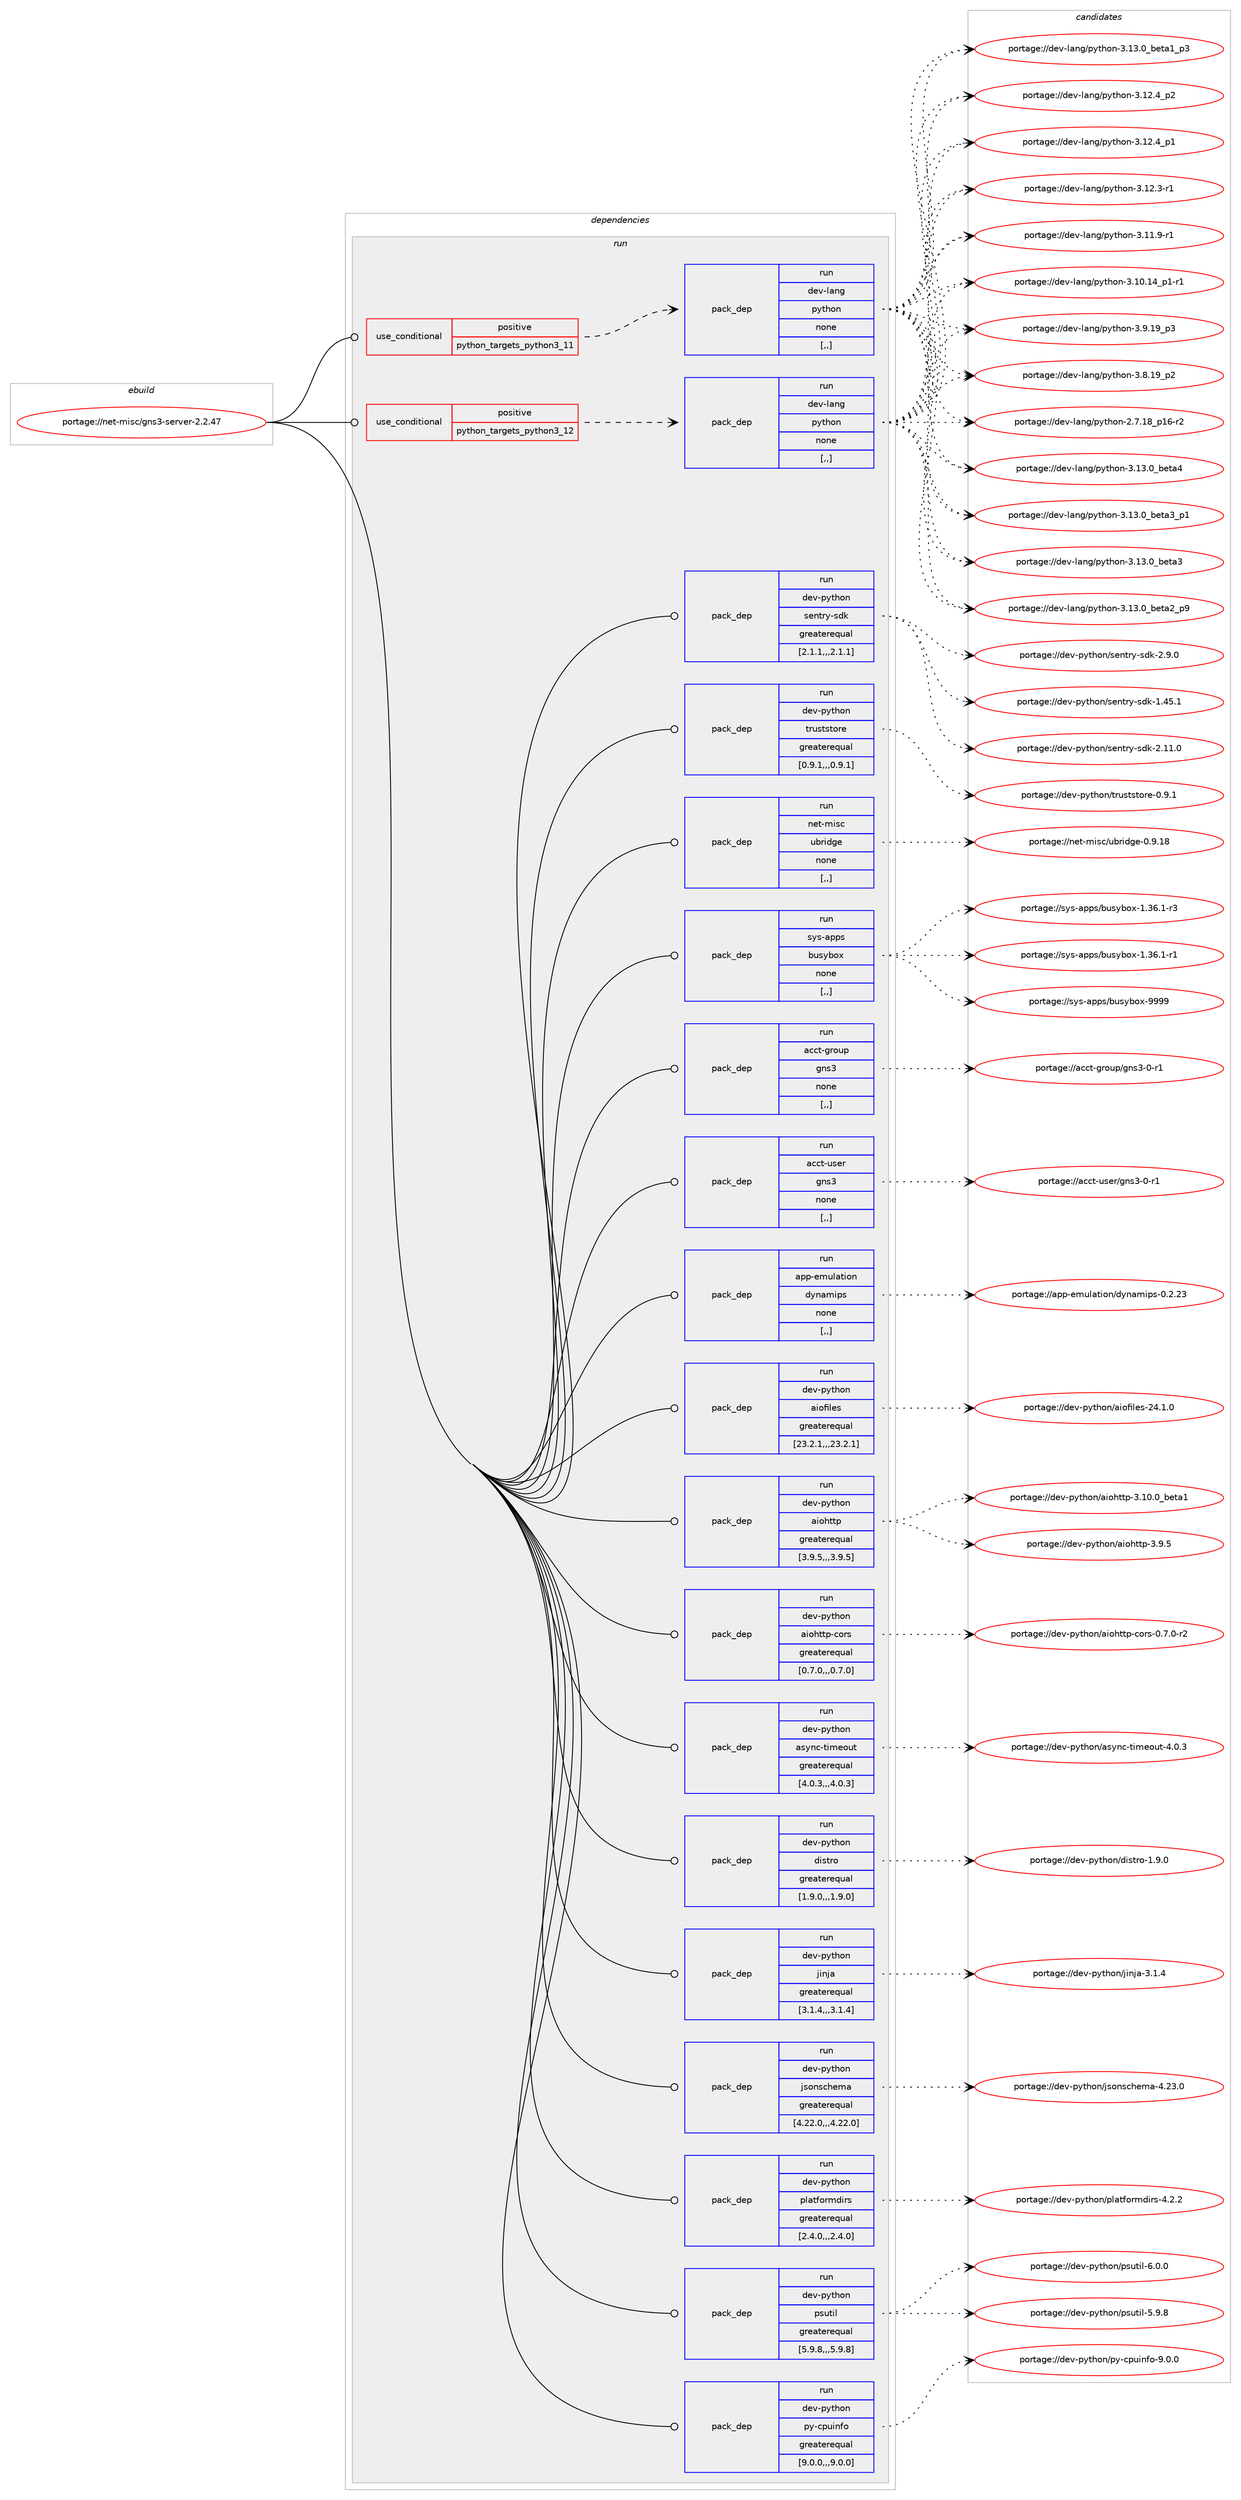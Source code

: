 digraph prolog {

# *************
# Graph options
# *************

newrank=true;
concentrate=true;
compound=true;
graph [rankdir=LR,fontname=Helvetica,fontsize=10,ranksep=1.5];#, ranksep=2.5, nodesep=0.2];
edge  [arrowhead=vee];
node  [fontname=Helvetica,fontsize=10];

# **********
# The ebuild
# **********

subgraph cluster_leftcol {
color=gray;
label=<<i>ebuild</i>>;
id [label="portage://net-misc/gns3-server-2.2.47", color=red, width=4, href="../net-misc/gns3-server-2.2.47.svg"];
}

# ****************
# The dependencies
# ****************

subgraph cluster_midcol {
color=gray;
label=<<i>dependencies</i>>;
subgraph cluster_compile {
fillcolor="#eeeeee";
style=filled;
label=<<i>compile</i>>;
}
subgraph cluster_compileandrun {
fillcolor="#eeeeee";
style=filled;
label=<<i>compile and run</i>>;
}
subgraph cluster_run {
fillcolor="#eeeeee";
style=filled;
label=<<i>run</i>>;
subgraph cond97551 {
dependency370676 [label=<<TABLE BORDER="0" CELLBORDER="1" CELLSPACING="0" CELLPADDING="4"><TR><TD ROWSPAN="3" CELLPADDING="10">use_conditional</TD></TR><TR><TD>positive</TD></TR><TR><TD>python_targets_python3_11</TD></TR></TABLE>>, shape=none, color=red];
subgraph pack270465 {
dependency370677 [label=<<TABLE BORDER="0" CELLBORDER="1" CELLSPACING="0" CELLPADDING="4" WIDTH="220"><TR><TD ROWSPAN="6" CELLPADDING="30">pack_dep</TD></TR><TR><TD WIDTH="110">run</TD></TR><TR><TD>dev-lang</TD></TR><TR><TD>python</TD></TR><TR><TD>none</TD></TR><TR><TD>[,,]</TD></TR></TABLE>>, shape=none, color=blue];
}
dependency370676:e -> dependency370677:w [weight=20,style="dashed",arrowhead="vee"];
}
id:e -> dependency370676:w [weight=20,style="solid",arrowhead="odot"];
subgraph cond97552 {
dependency370678 [label=<<TABLE BORDER="0" CELLBORDER="1" CELLSPACING="0" CELLPADDING="4"><TR><TD ROWSPAN="3" CELLPADDING="10">use_conditional</TD></TR><TR><TD>positive</TD></TR><TR><TD>python_targets_python3_12</TD></TR></TABLE>>, shape=none, color=red];
subgraph pack270466 {
dependency370679 [label=<<TABLE BORDER="0" CELLBORDER="1" CELLSPACING="0" CELLPADDING="4" WIDTH="220"><TR><TD ROWSPAN="6" CELLPADDING="30">pack_dep</TD></TR><TR><TD WIDTH="110">run</TD></TR><TR><TD>dev-lang</TD></TR><TR><TD>python</TD></TR><TR><TD>none</TD></TR><TR><TD>[,,]</TD></TR></TABLE>>, shape=none, color=blue];
}
dependency370678:e -> dependency370679:w [weight=20,style="dashed",arrowhead="vee"];
}
id:e -> dependency370678:w [weight=20,style="solid",arrowhead="odot"];
subgraph pack270467 {
dependency370680 [label=<<TABLE BORDER="0" CELLBORDER="1" CELLSPACING="0" CELLPADDING="4" WIDTH="220"><TR><TD ROWSPAN="6" CELLPADDING="30">pack_dep</TD></TR><TR><TD WIDTH="110">run</TD></TR><TR><TD>acct-group</TD></TR><TR><TD>gns3</TD></TR><TR><TD>none</TD></TR><TR><TD>[,,]</TD></TR></TABLE>>, shape=none, color=blue];
}
id:e -> dependency370680:w [weight=20,style="solid",arrowhead="odot"];
subgraph pack270468 {
dependency370681 [label=<<TABLE BORDER="0" CELLBORDER="1" CELLSPACING="0" CELLPADDING="4" WIDTH="220"><TR><TD ROWSPAN="6" CELLPADDING="30">pack_dep</TD></TR><TR><TD WIDTH="110">run</TD></TR><TR><TD>acct-user</TD></TR><TR><TD>gns3</TD></TR><TR><TD>none</TD></TR><TR><TD>[,,]</TD></TR></TABLE>>, shape=none, color=blue];
}
id:e -> dependency370681:w [weight=20,style="solid",arrowhead="odot"];
subgraph pack270469 {
dependency370682 [label=<<TABLE BORDER="0" CELLBORDER="1" CELLSPACING="0" CELLPADDING="4" WIDTH="220"><TR><TD ROWSPAN="6" CELLPADDING="30">pack_dep</TD></TR><TR><TD WIDTH="110">run</TD></TR><TR><TD>app-emulation</TD></TR><TR><TD>dynamips</TD></TR><TR><TD>none</TD></TR><TR><TD>[,,]</TD></TR></TABLE>>, shape=none, color=blue];
}
id:e -> dependency370682:w [weight=20,style="solid",arrowhead="odot"];
subgraph pack270470 {
dependency370683 [label=<<TABLE BORDER="0" CELLBORDER="1" CELLSPACING="0" CELLPADDING="4" WIDTH="220"><TR><TD ROWSPAN="6" CELLPADDING="30">pack_dep</TD></TR><TR><TD WIDTH="110">run</TD></TR><TR><TD>dev-python</TD></TR><TR><TD>aiofiles</TD></TR><TR><TD>greaterequal</TD></TR><TR><TD>[23.2.1,,,23.2.1]</TD></TR></TABLE>>, shape=none, color=blue];
}
id:e -> dependency370683:w [weight=20,style="solid",arrowhead="odot"];
subgraph pack270471 {
dependency370684 [label=<<TABLE BORDER="0" CELLBORDER="1" CELLSPACING="0" CELLPADDING="4" WIDTH="220"><TR><TD ROWSPAN="6" CELLPADDING="30">pack_dep</TD></TR><TR><TD WIDTH="110">run</TD></TR><TR><TD>dev-python</TD></TR><TR><TD>aiohttp</TD></TR><TR><TD>greaterequal</TD></TR><TR><TD>[3.9.5,,,3.9.5]</TD></TR></TABLE>>, shape=none, color=blue];
}
id:e -> dependency370684:w [weight=20,style="solid",arrowhead="odot"];
subgraph pack270472 {
dependency370685 [label=<<TABLE BORDER="0" CELLBORDER="1" CELLSPACING="0" CELLPADDING="4" WIDTH="220"><TR><TD ROWSPAN="6" CELLPADDING="30">pack_dep</TD></TR><TR><TD WIDTH="110">run</TD></TR><TR><TD>dev-python</TD></TR><TR><TD>aiohttp-cors</TD></TR><TR><TD>greaterequal</TD></TR><TR><TD>[0.7.0,,,0.7.0]</TD></TR></TABLE>>, shape=none, color=blue];
}
id:e -> dependency370685:w [weight=20,style="solid",arrowhead="odot"];
subgraph pack270473 {
dependency370686 [label=<<TABLE BORDER="0" CELLBORDER="1" CELLSPACING="0" CELLPADDING="4" WIDTH="220"><TR><TD ROWSPAN="6" CELLPADDING="30">pack_dep</TD></TR><TR><TD WIDTH="110">run</TD></TR><TR><TD>dev-python</TD></TR><TR><TD>async-timeout</TD></TR><TR><TD>greaterequal</TD></TR><TR><TD>[4.0.3,,,4.0.3]</TD></TR></TABLE>>, shape=none, color=blue];
}
id:e -> dependency370686:w [weight=20,style="solid",arrowhead="odot"];
subgraph pack270474 {
dependency370687 [label=<<TABLE BORDER="0" CELLBORDER="1" CELLSPACING="0" CELLPADDING="4" WIDTH="220"><TR><TD ROWSPAN="6" CELLPADDING="30">pack_dep</TD></TR><TR><TD WIDTH="110">run</TD></TR><TR><TD>dev-python</TD></TR><TR><TD>distro</TD></TR><TR><TD>greaterequal</TD></TR><TR><TD>[1.9.0,,,1.9.0]</TD></TR></TABLE>>, shape=none, color=blue];
}
id:e -> dependency370687:w [weight=20,style="solid",arrowhead="odot"];
subgraph pack270475 {
dependency370688 [label=<<TABLE BORDER="0" CELLBORDER="1" CELLSPACING="0" CELLPADDING="4" WIDTH="220"><TR><TD ROWSPAN="6" CELLPADDING="30">pack_dep</TD></TR><TR><TD WIDTH="110">run</TD></TR><TR><TD>dev-python</TD></TR><TR><TD>jinja</TD></TR><TR><TD>greaterequal</TD></TR><TR><TD>[3.1.4,,,3.1.4]</TD></TR></TABLE>>, shape=none, color=blue];
}
id:e -> dependency370688:w [weight=20,style="solid",arrowhead="odot"];
subgraph pack270476 {
dependency370689 [label=<<TABLE BORDER="0" CELLBORDER="1" CELLSPACING="0" CELLPADDING="4" WIDTH="220"><TR><TD ROWSPAN="6" CELLPADDING="30">pack_dep</TD></TR><TR><TD WIDTH="110">run</TD></TR><TR><TD>dev-python</TD></TR><TR><TD>jsonschema</TD></TR><TR><TD>greaterequal</TD></TR><TR><TD>[4.22.0,,,4.22.0]</TD></TR></TABLE>>, shape=none, color=blue];
}
id:e -> dependency370689:w [weight=20,style="solid",arrowhead="odot"];
subgraph pack270477 {
dependency370690 [label=<<TABLE BORDER="0" CELLBORDER="1" CELLSPACING="0" CELLPADDING="4" WIDTH="220"><TR><TD ROWSPAN="6" CELLPADDING="30">pack_dep</TD></TR><TR><TD WIDTH="110">run</TD></TR><TR><TD>dev-python</TD></TR><TR><TD>platformdirs</TD></TR><TR><TD>greaterequal</TD></TR><TR><TD>[2.4.0,,,2.4.0]</TD></TR></TABLE>>, shape=none, color=blue];
}
id:e -> dependency370690:w [weight=20,style="solid",arrowhead="odot"];
subgraph pack270478 {
dependency370691 [label=<<TABLE BORDER="0" CELLBORDER="1" CELLSPACING="0" CELLPADDING="4" WIDTH="220"><TR><TD ROWSPAN="6" CELLPADDING="30">pack_dep</TD></TR><TR><TD WIDTH="110">run</TD></TR><TR><TD>dev-python</TD></TR><TR><TD>psutil</TD></TR><TR><TD>greaterequal</TD></TR><TR><TD>[5.9.8,,,5.9.8]</TD></TR></TABLE>>, shape=none, color=blue];
}
id:e -> dependency370691:w [weight=20,style="solid",arrowhead="odot"];
subgraph pack270479 {
dependency370692 [label=<<TABLE BORDER="0" CELLBORDER="1" CELLSPACING="0" CELLPADDING="4" WIDTH="220"><TR><TD ROWSPAN="6" CELLPADDING="30">pack_dep</TD></TR><TR><TD WIDTH="110">run</TD></TR><TR><TD>dev-python</TD></TR><TR><TD>py-cpuinfo</TD></TR><TR><TD>greaterequal</TD></TR><TR><TD>[9.0.0,,,9.0.0]</TD></TR></TABLE>>, shape=none, color=blue];
}
id:e -> dependency370692:w [weight=20,style="solid",arrowhead="odot"];
subgraph pack270480 {
dependency370693 [label=<<TABLE BORDER="0" CELLBORDER="1" CELLSPACING="0" CELLPADDING="4" WIDTH="220"><TR><TD ROWSPAN="6" CELLPADDING="30">pack_dep</TD></TR><TR><TD WIDTH="110">run</TD></TR><TR><TD>dev-python</TD></TR><TR><TD>sentry-sdk</TD></TR><TR><TD>greaterequal</TD></TR><TR><TD>[2.1.1,,,2.1.1]</TD></TR></TABLE>>, shape=none, color=blue];
}
id:e -> dependency370693:w [weight=20,style="solid",arrowhead="odot"];
subgraph pack270481 {
dependency370694 [label=<<TABLE BORDER="0" CELLBORDER="1" CELLSPACING="0" CELLPADDING="4" WIDTH="220"><TR><TD ROWSPAN="6" CELLPADDING="30">pack_dep</TD></TR><TR><TD WIDTH="110">run</TD></TR><TR><TD>dev-python</TD></TR><TR><TD>truststore</TD></TR><TR><TD>greaterequal</TD></TR><TR><TD>[0.9.1,,,0.9.1]</TD></TR></TABLE>>, shape=none, color=blue];
}
id:e -> dependency370694:w [weight=20,style="solid",arrowhead="odot"];
subgraph pack270482 {
dependency370695 [label=<<TABLE BORDER="0" CELLBORDER="1" CELLSPACING="0" CELLPADDING="4" WIDTH="220"><TR><TD ROWSPAN="6" CELLPADDING="30">pack_dep</TD></TR><TR><TD WIDTH="110">run</TD></TR><TR><TD>net-misc</TD></TR><TR><TD>ubridge</TD></TR><TR><TD>none</TD></TR><TR><TD>[,,]</TD></TR></TABLE>>, shape=none, color=blue];
}
id:e -> dependency370695:w [weight=20,style="solid",arrowhead="odot"];
subgraph pack270483 {
dependency370696 [label=<<TABLE BORDER="0" CELLBORDER="1" CELLSPACING="0" CELLPADDING="4" WIDTH="220"><TR><TD ROWSPAN="6" CELLPADDING="30">pack_dep</TD></TR><TR><TD WIDTH="110">run</TD></TR><TR><TD>sys-apps</TD></TR><TR><TD>busybox</TD></TR><TR><TD>none</TD></TR><TR><TD>[,,]</TD></TR></TABLE>>, shape=none, color=blue];
}
id:e -> dependency370696:w [weight=20,style="solid",arrowhead="odot"];
}
}

# **************
# The candidates
# **************

subgraph cluster_choices {
rank=same;
color=gray;
label=<<i>candidates</i>>;

subgraph choice270465 {
color=black;
nodesep=1;
choice1001011184510897110103471121211161041111104551464951464895981011169752 [label="portage://dev-lang/python-3.13.0_beta4", color=red, width=4,href="../dev-lang/python-3.13.0_beta4.svg"];
choice10010111845108971101034711212111610411111045514649514648959810111697519511249 [label="portage://dev-lang/python-3.13.0_beta3_p1", color=red, width=4,href="../dev-lang/python-3.13.0_beta3_p1.svg"];
choice1001011184510897110103471121211161041111104551464951464895981011169751 [label="portage://dev-lang/python-3.13.0_beta3", color=red, width=4,href="../dev-lang/python-3.13.0_beta3.svg"];
choice10010111845108971101034711212111610411111045514649514648959810111697509511257 [label="portage://dev-lang/python-3.13.0_beta2_p9", color=red, width=4,href="../dev-lang/python-3.13.0_beta2_p9.svg"];
choice10010111845108971101034711212111610411111045514649514648959810111697499511251 [label="portage://dev-lang/python-3.13.0_beta1_p3", color=red, width=4,href="../dev-lang/python-3.13.0_beta1_p3.svg"];
choice100101118451089711010347112121116104111110455146495046529511250 [label="portage://dev-lang/python-3.12.4_p2", color=red, width=4,href="../dev-lang/python-3.12.4_p2.svg"];
choice100101118451089711010347112121116104111110455146495046529511249 [label="portage://dev-lang/python-3.12.4_p1", color=red, width=4,href="../dev-lang/python-3.12.4_p1.svg"];
choice100101118451089711010347112121116104111110455146495046514511449 [label="portage://dev-lang/python-3.12.3-r1", color=red, width=4,href="../dev-lang/python-3.12.3-r1.svg"];
choice100101118451089711010347112121116104111110455146494946574511449 [label="portage://dev-lang/python-3.11.9-r1", color=red, width=4,href="../dev-lang/python-3.11.9-r1.svg"];
choice100101118451089711010347112121116104111110455146494846495295112494511449 [label="portage://dev-lang/python-3.10.14_p1-r1", color=red, width=4,href="../dev-lang/python-3.10.14_p1-r1.svg"];
choice100101118451089711010347112121116104111110455146574649579511251 [label="portage://dev-lang/python-3.9.19_p3", color=red, width=4,href="../dev-lang/python-3.9.19_p3.svg"];
choice100101118451089711010347112121116104111110455146564649579511250 [label="portage://dev-lang/python-3.8.19_p2", color=red, width=4,href="../dev-lang/python-3.8.19_p2.svg"];
choice100101118451089711010347112121116104111110455046554649569511249544511450 [label="portage://dev-lang/python-2.7.18_p16-r2", color=red, width=4,href="../dev-lang/python-2.7.18_p16-r2.svg"];
dependency370677:e -> choice1001011184510897110103471121211161041111104551464951464895981011169752:w [style=dotted,weight="100"];
dependency370677:e -> choice10010111845108971101034711212111610411111045514649514648959810111697519511249:w [style=dotted,weight="100"];
dependency370677:e -> choice1001011184510897110103471121211161041111104551464951464895981011169751:w [style=dotted,weight="100"];
dependency370677:e -> choice10010111845108971101034711212111610411111045514649514648959810111697509511257:w [style=dotted,weight="100"];
dependency370677:e -> choice10010111845108971101034711212111610411111045514649514648959810111697499511251:w [style=dotted,weight="100"];
dependency370677:e -> choice100101118451089711010347112121116104111110455146495046529511250:w [style=dotted,weight="100"];
dependency370677:e -> choice100101118451089711010347112121116104111110455146495046529511249:w [style=dotted,weight="100"];
dependency370677:e -> choice100101118451089711010347112121116104111110455146495046514511449:w [style=dotted,weight="100"];
dependency370677:e -> choice100101118451089711010347112121116104111110455146494946574511449:w [style=dotted,weight="100"];
dependency370677:e -> choice100101118451089711010347112121116104111110455146494846495295112494511449:w [style=dotted,weight="100"];
dependency370677:e -> choice100101118451089711010347112121116104111110455146574649579511251:w [style=dotted,weight="100"];
dependency370677:e -> choice100101118451089711010347112121116104111110455146564649579511250:w [style=dotted,weight="100"];
dependency370677:e -> choice100101118451089711010347112121116104111110455046554649569511249544511450:w [style=dotted,weight="100"];
}
subgraph choice270466 {
color=black;
nodesep=1;
choice1001011184510897110103471121211161041111104551464951464895981011169752 [label="portage://dev-lang/python-3.13.0_beta4", color=red, width=4,href="../dev-lang/python-3.13.0_beta4.svg"];
choice10010111845108971101034711212111610411111045514649514648959810111697519511249 [label="portage://dev-lang/python-3.13.0_beta3_p1", color=red, width=4,href="../dev-lang/python-3.13.0_beta3_p1.svg"];
choice1001011184510897110103471121211161041111104551464951464895981011169751 [label="portage://dev-lang/python-3.13.0_beta3", color=red, width=4,href="../dev-lang/python-3.13.0_beta3.svg"];
choice10010111845108971101034711212111610411111045514649514648959810111697509511257 [label="portage://dev-lang/python-3.13.0_beta2_p9", color=red, width=4,href="../dev-lang/python-3.13.0_beta2_p9.svg"];
choice10010111845108971101034711212111610411111045514649514648959810111697499511251 [label="portage://dev-lang/python-3.13.0_beta1_p3", color=red, width=4,href="../dev-lang/python-3.13.0_beta1_p3.svg"];
choice100101118451089711010347112121116104111110455146495046529511250 [label="portage://dev-lang/python-3.12.4_p2", color=red, width=4,href="../dev-lang/python-3.12.4_p2.svg"];
choice100101118451089711010347112121116104111110455146495046529511249 [label="portage://dev-lang/python-3.12.4_p1", color=red, width=4,href="../dev-lang/python-3.12.4_p1.svg"];
choice100101118451089711010347112121116104111110455146495046514511449 [label="portage://dev-lang/python-3.12.3-r1", color=red, width=4,href="../dev-lang/python-3.12.3-r1.svg"];
choice100101118451089711010347112121116104111110455146494946574511449 [label="portage://dev-lang/python-3.11.9-r1", color=red, width=4,href="../dev-lang/python-3.11.9-r1.svg"];
choice100101118451089711010347112121116104111110455146494846495295112494511449 [label="portage://dev-lang/python-3.10.14_p1-r1", color=red, width=4,href="../dev-lang/python-3.10.14_p1-r1.svg"];
choice100101118451089711010347112121116104111110455146574649579511251 [label="portage://dev-lang/python-3.9.19_p3", color=red, width=4,href="../dev-lang/python-3.9.19_p3.svg"];
choice100101118451089711010347112121116104111110455146564649579511250 [label="portage://dev-lang/python-3.8.19_p2", color=red, width=4,href="../dev-lang/python-3.8.19_p2.svg"];
choice100101118451089711010347112121116104111110455046554649569511249544511450 [label="portage://dev-lang/python-2.7.18_p16-r2", color=red, width=4,href="../dev-lang/python-2.7.18_p16-r2.svg"];
dependency370679:e -> choice1001011184510897110103471121211161041111104551464951464895981011169752:w [style=dotted,weight="100"];
dependency370679:e -> choice10010111845108971101034711212111610411111045514649514648959810111697519511249:w [style=dotted,weight="100"];
dependency370679:e -> choice1001011184510897110103471121211161041111104551464951464895981011169751:w [style=dotted,weight="100"];
dependency370679:e -> choice10010111845108971101034711212111610411111045514649514648959810111697509511257:w [style=dotted,weight="100"];
dependency370679:e -> choice10010111845108971101034711212111610411111045514649514648959810111697499511251:w [style=dotted,weight="100"];
dependency370679:e -> choice100101118451089711010347112121116104111110455146495046529511250:w [style=dotted,weight="100"];
dependency370679:e -> choice100101118451089711010347112121116104111110455146495046529511249:w [style=dotted,weight="100"];
dependency370679:e -> choice100101118451089711010347112121116104111110455146495046514511449:w [style=dotted,weight="100"];
dependency370679:e -> choice100101118451089711010347112121116104111110455146494946574511449:w [style=dotted,weight="100"];
dependency370679:e -> choice100101118451089711010347112121116104111110455146494846495295112494511449:w [style=dotted,weight="100"];
dependency370679:e -> choice100101118451089711010347112121116104111110455146574649579511251:w [style=dotted,weight="100"];
dependency370679:e -> choice100101118451089711010347112121116104111110455146564649579511250:w [style=dotted,weight="100"];
dependency370679:e -> choice100101118451089711010347112121116104111110455046554649569511249544511450:w [style=dotted,weight="100"];
}
subgraph choice270467 {
color=black;
nodesep=1;
choice97999911645103114111117112471031101155145484511449 [label="portage://acct-group/gns3-0-r1", color=red, width=4,href="../acct-group/gns3-0-r1.svg"];
dependency370680:e -> choice97999911645103114111117112471031101155145484511449:w [style=dotted,weight="100"];
}
subgraph choice270468 {
color=black;
nodesep=1;
choice97999911645117115101114471031101155145484511449 [label="portage://acct-user/gns3-0-r1", color=red, width=4,href="../acct-user/gns3-0-r1.svg"];
dependency370681:e -> choice97999911645117115101114471031101155145484511449:w [style=dotted,weight="100"];
}
subgraph choice270469 {
color=black;
nodesep=1;
choice971121124510110911710897116105111110471001211109710910511211545484650465051 [label="portage://app-emulation/dynamips-0.2.23", color=red, width=4,href="../app-emulation/dynamips-0.2.23.svg"];
dependency370682:e -> choice971121124510110911710897116105111110471001211109710910511211545484650465051:w [style=dotted,weight="100"];
}
subgraph choice270470 {
color=black;
nodesep=1;
choice10010111845112121116104111110479710511110210510810111545505246494648 [label="portage://dev-python/aiofiles-24.1.0", color=red, width=4,href="../dev-python/aiofiles-24.1.0.svg"];
dependency370683:e -> choice10010111845112121116104111110479710511110210510810111545505246494648:w [style=dotted,weight="100"];
}
subgraph choice270471 {
color=black;
nodesep=1;
choice1001011184511212111610411111047971051111041161161124551464948464895981011169749 [label="portage://dev-python/aiohttp-3.10.0_beta1", color=red, width=4,href="../dev-python/aiohttp-3.10.0_beta1.svg"];
choice100101118451121211161041111104797105111104116116112455146574653 [label="portage://dev-python/aiohttp-3.9.5", color=red, width=4,href="../dev-python/aiohttp-3.9.5.svg"];
dependency370684:e -> choice1001011184511212111610411111047971051111041161161124551464948464895981011169749:w [style=dotted,weight="100"];
dependency370684:e -> choice100101118451121211161041111104797105111104116116112455146574653:w [style=dotted,weight="100"];
}
subgraph choice270472 {
color=black;
nodesep=1;
choice10010111845112121116104111110479710511110411611611245991111141154548465546484511450 [label="portage://dev-python/aiohttp-cors-0.7.0-r2", color=red, width=4,href="../dev-python/aiohttp-cors-0.7.0-r2.svg"];
dependency370685:e -> choice10010111845112121116104111110479710511110411611611245991111141154548465546484511450:w [style=dotted,weight="100"];
}
subgraph choice270473 {
color=black;
nodesep=1;
choice1001011184511212111610411111047971151211109945116105109101111117116455246484651 [label="portage://dev-python/async-timeout-4.0.3", color=red, width=4,href="../dev-python/async-timeout-4.0.3.svg"];
dependency370686:e -> choice1001011184511212111610411111047971151211109945116105109101111117116455246484651:w [style=dotted,weight="100"];
}
subgraph choice270474 {
color=black;
nodesep=1;
choice1001011184511212111610411111047100105115116114111454946574648 [label="portage://dev-python/distro-1.9.0", color=red, width=4,href="../dev-python/distro-1.9.0.svg"];
dependency370687:e -> choice1001011184511212111610411111047100105115116114111454946574648:w [style=dotted,weight="100"];
}
subgraph choice270475 {
color=black;
nodesep=1;
choice100101118451121211161041111104710610511010697455146494652 [label="portage://dev-python/jinja-3.1.4", color=red, width=4,href="../dev-python/jinja-3.1.4.svg"];
dependency370688:e -> choice100101118451121211161041111104710610511010697455146494652:w [style=dotted,weight="100"];
}
subgraph choice270476 {
color=black;
nodesep=1;
choice1001011184511212111610411111047106115111110115991041011099745524650514648 [label="portage://dev-python/jsonschema-4.23.0", color=red, width=4,href="../dev-python/jsonschema-4.23.0.svg"];
dependency370689:e -> choice1001011184511212111610411111047106115111110115991041011099745524650514648:w [style=dotted,weight="100"];
}
subgraph choice270477 {
color=black;
nodesep=1;
choice100101118451121211161041111104711210897116102111114109100105114115455246504650 [label="portage://dev-python/platformdirs-4.2.2", color=red, width=4,href="../dev-python/platformdirs-4.2.2.svg"];
dependency370690:e -> choice100101118451121211161041111104711210897116102111114109100105114115455246504650:w [style=dotted,weight="100"];
}
subgraph choice270478 {
color=black;
nodesep=1;
choice1001011184511212111610411111047112115117116105108455446484648 [label="portage://dev-python/psutil-6.0.0", color=red, width=4,href="../dev-python/psutil-6.0.0.svg"];
choice1001011184511212111610411111047112115117116105108455346574656 [label="portage://dev-python/psutil-5.9.8", color=red, width=4,href="../dev-python/psutil-5.9.8.svg"];
dependency370691:e -> choice1001011184511212111610411111047112115117116105108455446484648:w [style=dotted,weight="100"];
dependency370691:e -> choice1001011184511212111610411111047112115117116105108455346574656:w [style=dotted,weight="100"];
}
subgraph choice270479 {
color=black;
nodesep=1;
choice10010111845112121116104111110471121214599112117105110102111455746484648 [label="portage://dev-python/py-cpuinfo-9.0.0", color=red, width=4,href="../dev-python/py-cpuinfo-9.0.0.svg"];
dependency370692:e -> choice10010111845112121116104111110471121214599112117105110102111455746484648:w [style=dotted,weight="100"];
}
subgraph choice270480 {
color=black;
nodesep=1;
choice10010111845112121116104111110471151011101161141214511510010745504649494648 [label="portage://dev-python/sentry-sdk-2.11.0", color=red, width=4,href="../dev-python/sentry-sdk-2.11.0.svg"];
choice100101118451121211161041111104711510111011611412145115100107455046574648 [label="portage://dev-python/sentry-sdk-2.9.0", color=red, width=4,href="../dev-python/sentry-sdk-2.9.0.svg"];
choice10010111845112121116104111110471151011101161141214511510010745494652534649 [label="portage://dev-python/sentry-sdk-1.45.1", color=red, width=4,href="../dev-python/sentry-sdk-1.45.1.svg"];
dependency370693:e -> choice10010111845112121116104111110471151011101161141214511510010745504649494648:w [style=dotted,weight="100"];
dependency370693:e -> choice100101118451121211161041111104711510111011611412145115100107455046574648:w [style=dotted,weight="100"];
dependency370693:e -> choice10010111845112121116104111110471151011101161141214511510010745494652534649:w [style=dotted,weight="100"];
}
subgraph choice270481 {
color=black;
nodesep=1;
choice1001011184511212111610411111047116114117115116115116111114101454846574649 [label="portage://dev-python/truststore-0.9.1", color=red, width=4,href="../dev-python/truststore-0.9.1.svg"];
dependency370694:e -> choice1001011184511212111610411111047116114117115116115116111114101454846574649:w [style=dotted,weight="100"];
}
subgraph choice270482 {
color=black;
nodesep=1;
choice1101011164510910511599471179811410510010310145484657464956 [label="portage://net-misc/ubridge-0.9.18", color=red, width=4,href="../net-misc/ubridge-0.9.18.svg"];
dependency370695:e -> choice1101011164510910511599471179811410510010310145484657464956:w [style=dotted,weight="100"];
}
subgraph choice270483 {
color=black;
nodesep=1;
choice11512111545971121121154798117115121981111204557575757 [label="portage://sys-apps/busybox-9999", color=red, width=4,href="../sys-apps/busybox-9999.svg"];
choice1151211154597112112115479811711512198111120454946515446494511451 [label="portage://sys-apps/busybox-1.36.1-r3", color=red, width=4,href="../sys-apps/busybox-1.36.1-r3.svg"];
choice1151211154597112112115479811711512198111120454946515446494511449 [label="portage://sys-apps/busybox-1.36.1-r1", color=red, width=4,href="../sys-apps/busybox-1.36.1-r1.svg"];
dependency370696:e -> choice11512111545971121121154798117115121981111204557575757:w [style=dotted,weight="100"];
dependency370696:e -> choice1151211154597112112115479811711512198111120454946515446494511451:w [style=dotted,weight="100"];
dependency370696:e -> choice1151211154597112112115479811711512198111120454946515446494511449:w [style=dotted,weight="100"];
}
}

}
